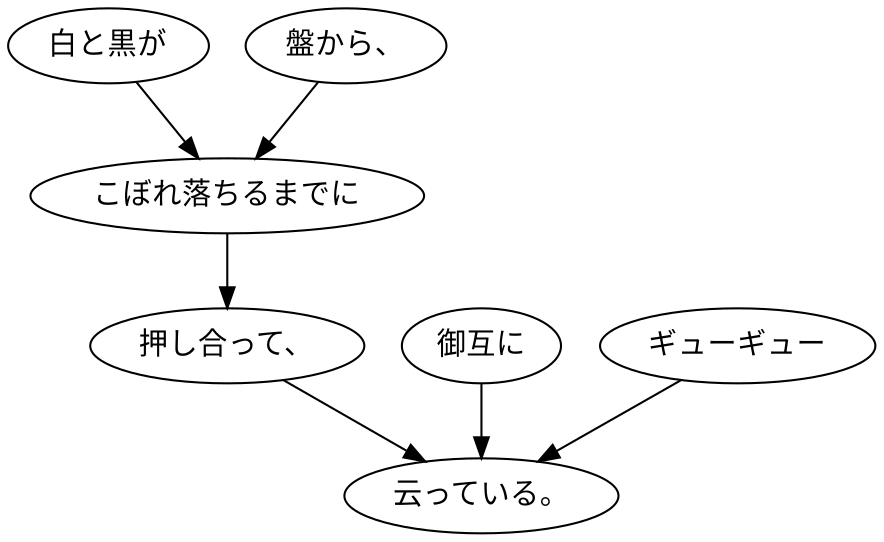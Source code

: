 digraph graph7627 {
	node0 [label="白と黒が"];
	node1 [label="盤から、"];
	node2 [label="こぼれ落ちるまでに"];
	node3 [label="押し合って、"];
	node4 [label="御互に"];
	node5 [label="ギューギュー"];
	node6 [label="云っている。"];
	node0 -> node2;
	node1 -> node2;
	node2 -> node3;
	node3 -> node6;
	node4 -> node6;
	node5 -> node6;
}
